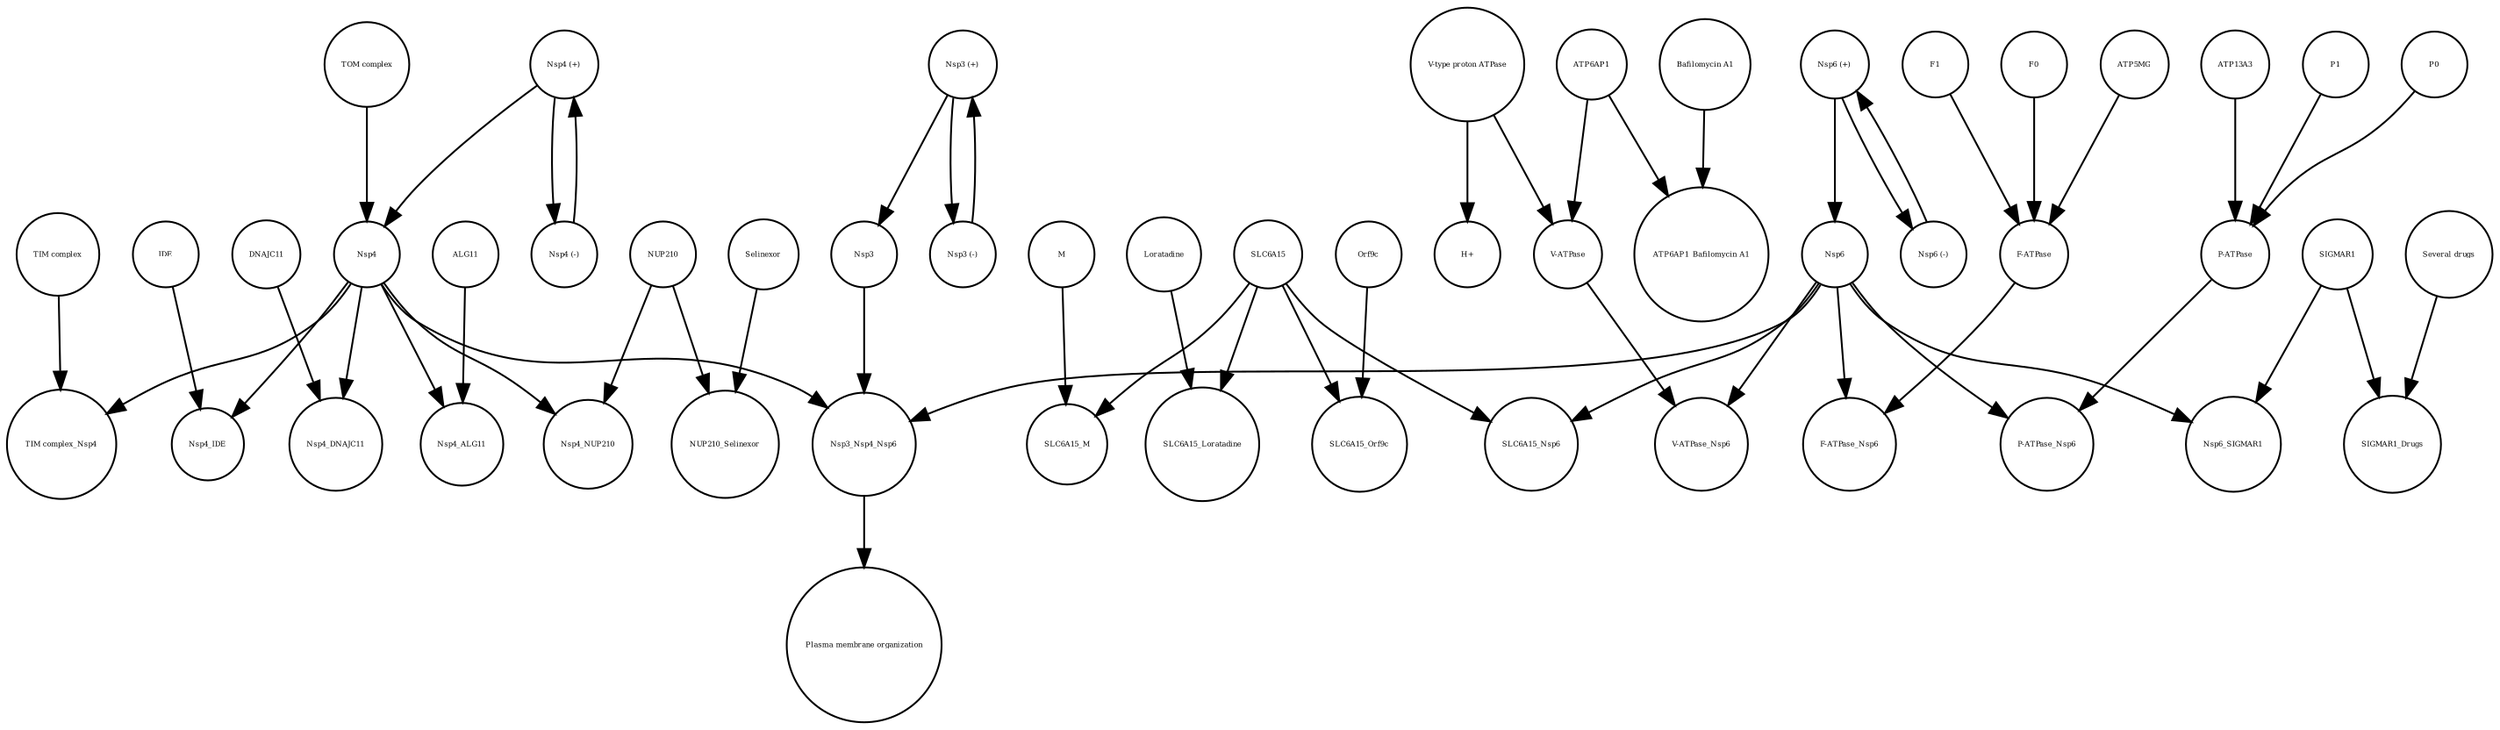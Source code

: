 strict digraph  {
Nsp3_Nsp4_Nsp6 [annotation="urn_miriam_pubmed_32353859|urn_miriam_pubmed_29128390|urn_miriam_doi_10.1016%2Fj.virol.2017.07.019|urn_miriam_taxonomy_694009", bipartite=0, cls=complex, fontsize=4, label=Nsp3_Nsp4_Nsp6, shape=circle];
"Plasma membrane organization" [annotation="urn_miriam_obo.go_GO%3A0007009|urn_miriam_taxonomy_694009|urn_miriam_pubmed_31226023|urn_miriam_pubmed_23943763", bipartite=0, cls=phenotype, fontsize=4, label="Plasma membrane organization", shape=circle];
Selinexor [annotation=urn_miriam_pubmed_32353859, bipartite=0, cls="simple chemical", fontsize=4, label=Selinexor, shape=circle];
P0 [annotation="", bipartite=0, cls=complex, fontsize=4, label=P0, shape=circle];
SIGMAR1 [annotation="urn_miriam_uniprot_Q99720|urn_miriam_doi_10.1074%2Fjbc.272.43.27107|urn_miriam_pubmed_32353859|urn_miriam_pubmed_10406945", bipartite=0, cls=macromolecule, fontsize=4, label=SIGMAR1, shape=circle];
"ATP6AP1_Bafilomycin A1" [annotation="", bipartite=0, cls=complex, fontsize=4, label="ATP6AP1_Bafilomycin A1", shape=circle];
"P-ATPase" [annotation="", bipartite=0, cls=complex, fontsize=4, label="P-ATPase", shape=circle];
NUP210_Selinexor [annotation=urn_miriam_pubmed_32353859, bipartite=0, cls=complex, fontsize=4, label=NUP210_Selinexor, shape=circle];
SLC6A15_Nsp6 [annotation=urn_miriam_pubmed_32353859, bipartite=0, cls=complex, fontsize=4, label=SLC6A15_Nsp6, shape=circle];
"V-ATPase_Nsp6" [annotation=urn_miriam_uniprot_Q15904, bipartite=0, cls=complex, fontsize=4, label="V-ATPase_Nsp6", shape=circle];
SLC6A15 [annotation="urn_miriam_pubmed_32353859|urn_miriam_uniprot_Q8IY34", bipartite=0, cls=macromolecule, fontsize=4, label=SLC6A15, shape=circle];
ALG11 [annotation="urn_miriam_uniprot_Q2TAA5|urn_miriam_pubmed_20080937", bipartite=0, cls=macromolecule, fontsize=4, label=ALG11, shape=circle];
F0 [annotation="", bipartite=0, cls=complex, fontsize=4, label=F0, shape=circle];
"Nsp3 (+)" [annotation=urn_miriam_pubmed_32353859, bipartite=0, cls="nucleic acid feature", fontsize=4, label="Nsp3 (+)", shape=circle];
ATP6AP1 [annotation="urn_miriam_uniprot_Q15904|urn_miriam_pubmed_27231034", bipartite=0, cls=macromolecule, fontsize=4, label=ATP6AP1, shape=circle];
"TIM complex_Nsp4" [annotation=urn_miriam_pubmed_32353859, bipartite=0, cls=complex, fontsize=4, label="TIM complex_Nsp4", shape=circle];
Nsp4_IDE [annotation="", bipartite=0, cls=complex, fontsize=4, label=Nsp4_IDE, shape=circle];
"Nsp3 (-)" [annotation=urn_miriam_pubmed_32353859, bipartite=0, cls="nucleic acid feature", fontsize=4, label="Nsp3 (-)", shape=circle];
"V-type proton ATPase" [annotation="urn_miriam_obo.go_GO%3A0046611", bipartite=0, cls=complex, fontsize=4, label="V-type proton ATPase", shape=circle];
"Nsp6 (-)" [annotation=urn_miriam_pubmed_32353859, bipartite=0, cls="nucleic acid feature", fontsize=4, label="Nsp6 (-)", shape=circle];
SIGMAR1_Drugs [annotation=urn_miriam_pubmed_32353859, bipartite=0, cls=complex, fontsize=4, label=SIGMAR1_Drugs, shape=circle];
Nsp4_DNAJC11 [annotation="urn_miriam_pubmed_25997101|urn_miriam_pubmed_32353859", bipartite=0, cls=complex, fontsize=4, label=Nsp4_DNAJC11, shape=circle];
"F-ATPase_Nsp6" [annotation="", bipartite=0, cls=complex, fontsize=4, label="F-ATPase_Nsp6", shape=circle];
Orf9c [annotation=urn_miriam_taxonomy_2697049, bipartite=0, cls=macromolecule, fontsize=4, label=Orf9c, shape=circle];
ATP5MG [annotation=urn_miriam_uniprot_O75964, bipartite=0, cls=macromolecule, fontsize=4, label=ATP5MG, shape=circle];
DNAJC11 [annotation="urn_miriam_uniprot_Q9NVH1|urn_miriam_pubmed_32353859|urn_miriam_pubmed_25997101", bipartite=0, cls=macromolecule, fontsize=4, label=DNAJC11, shape=circle];
"P-ATPase_Nsp6" [annotation="", bipartite=0, cls=complex, fontsize=4, label="P-ATPase_Nsp6", shape=circle];
Nsp4 [annotation="urn_miriam_ncbiprotein_BCD58761|urn_miriam_taxonomy_2697049", bipartite=0, cls=macromolecule, fontsize=4, label=Nsp4, shape=circle];
SLC6A15_M [annotation=urn_miriam_pubmed_32353859, bipartite=0, cls=complex, fontsize=4, label=SLC6A15_M, shape=circle];
"Nsp6 (+)" [annotation=urn_miriam_pubmed_32353859, bipartite=0, cls="nucleic acid feature", fontsize=4, label="Nsp6 (+)", shape=circle];
Nsp4_ALG11 [annotation=urn_miriam_pubmed_20080937, bipartite=0, cls=complex, fontsize=4, label=Nsp4_ALG11, shape=circle];
"TIM complex" [annotation="", bipartite=0, cls=complex, fontsize=4, label="TIM complex", shape=circle];
ATP13A3 [annotation=urn_miriam_uniprot_Q9H7F0, bipartite=0, cls=macromolecule, fontsize=4, label=ATP13A3, shape=circle];
"H+" [annotation="urn_miriam_obo.chebi_CHEBI%3A15378", bipartite=0, cls="simple chemical", fontsize=4, label="H+", shape=circle];
SLC6A15_Loratadine [annotation="", bipartite=0, cls=complex, fontsize=4, label=SLC6A15_Loratadine, shape=circle];
Nsp3 [annotation="urn_miriam_taxonomy_2697049|urn_miriam_pubmed_32353859", bipartite=0, cls=macromolecule, fontsize=4, label=Nsp3, shape=circle];
"Nsp4 (+)" [annotation=urn_miriam_pubmed_32353859, bipartite=0, cls="nucleic acid feature", fontsize=4, label="Nsp4 (+)", shape=circle];
"V-ATPase" [annotation=urn_miriam_uniprot_Q15904, bipartite=0, cls=complex, fontsize=4, label="V-ATPase", shape=circle];
"TOM complex" [annotation="", bipartite=0, cls=complex, fontsize=4, label="TOM complex", shape=circle];
F1 [annotation="", bipartite=0, cls=complex, fontsize=4, label=F1, shape=circle];
"Bafilomycin A1" [annotation="", bipartite=0, cls="simple chemical", fontsize=4, label="Bafilomycin A1", shape=circle];
M [annotation=urn_miriam_taxonomy_2697049, bipartite=0, cls=macromolecule, fontsize=4, label=M, shape=circle];
P1 [annotation="", bipartite=0, cls=complex, fontsize=4, label=P1, shape=circle];
IDE [annotation="urn_miriam_uniprot_P14735|urn_miriam_pubmed_32353859|urn_miriam_doi_10.1210%2Fmend-4-8-1125|urn_miriam_taxonomy_10116", bipartite=0, cls=macromolecule, fontsize=4, label=IDE, shape=circle];
Nsp6 [annotation="urn_miriam_taxonomy_2697049|urn_miriam_pubmed_32353859", bipartite=0, cls=macromolecule, fontsize=4, label=Nsp6, shape=circle];
"Several drugs" [annotation="", bipartite=0, cls="simple chemical", fontsize=4, label="Several drugs", shape=circle];
Nsp6_SIGMAR1 [annotation=urn_miriam_pubmed_10406945, bipartite=0, cls=complex, fontsize=4, label=Nsp6_SIGMAR1, shape=circle];
Loratadine [annotation=urn_miriam_pubmed_123134323, bipartite=0, cls="simple chemical", fontsize=4, label=Loratadine, shape=circle];
"Nsp4 (-)" [annotation=urn_miriam_pubmed_32353859, bipartite=0, cls="nucleic acid feature", fontsize=4, label="Nsp4 (-)", shape=circle];
NUP210 [annotation="urn_miriam_uniprot_Q8TEM1|urn_miriam_pubmed_14517331", bipartite=0, cls=macromolecule, fontsize=4, label=NUP210, shape=circle];
Nsp4_NUP210 [annotation=urn_miriam_pubmed_14517331, bipartite=0, cls=complex, fontsize=4, label=Nsp4_NUP210, shape=circle];
SLC6A15_Orf9c [annotation=urn_miriam_pubmed_32353859, bipartite=0, cls=complex, fontsize=4, label=SLC6A15_Orf9c, shape=circle];
"F-ATPase" [annotation=urn_miriam_uniprot_O75964, bipartite=0, cls=complex, fontsize=4, label="F-ATPase", shape=circle];
Nsp3_Nsp4_Nsp6 -> "Plasma membrane organization"  [annotation="", interaction_type=stimulation];
Selinexor -> NUP210_Selinexor  [annotation="", interaction_type=production];
P0 -> "P-ATPase"  [annotation="", interaction_type=production];
SIGMAR1 -> Nsp6_SIGMAR1  [annotation="", interaction_type=production];
SIGMAR1 -> SIGMAR1_Drugs  [annotation="", interaction_type=production];
"P-ATPase" -> "P-ATPase_Nsp6"  [annotation="", interaction_type=production];
SLC6A15 -> SLC6A15_Loratadine  [annotation="", interaction_type=production];
SLC6A15 -> SLC6A15_M  [annotation="", interaction_type=production];
SLC6A15 -> SLC6A15_Orf9c  [annotation="", interaction_type=production];
SLC6A15 -> SLC6A15_Nsp6  [annotation="", interaction_type=production];
ALG11 -> Nsp4_ALG11  [annotation="", interaction_type=production];
F0 -> "F-ATPase"  [annotation="", interaction_type=production];
"Nsp3 (+)" -> Nsp3  [annotation="", interaction_type=production];
"Nsp3 (+)" -> "Nsp3 (-)"  [annotation="", interaction_type=production];
ATP6AP1 -> "V-ATPase"  [annotation="", interaction_type=production];
ATP6AP1 -> "ATP6AP1_Bafilomycin A1"  [annotation="", interaction_type=production];
"Nsp3 (-)" -> "Nsp3 (+)"  [annotation="", interaction_type=production];
"V-type proton ATPase" -> "H+"  [annotation=urn_miriam_pubmed_22335796, interaction_type=catalysis];
"V-type proton ATPase" -> "V-ATPase"  [annotation="", interaction_type=production];
"Nsp6 (-)" -> "Nsp6 (+)"  [annotation="", interaction_type=production];
Orf9c -> SLC6A15_Orf9c  [annotation="", interaction_type=production];
ATP5MG -> "F-ATPase"  [annotation="", interaction_type=production];
DNAJC11 -> Nsp4_DNAJC11  [annotation="", interaction_type=production];
Nsp4 -> Nsp4_NUP210  [annotation="", interaction_type=production];
Nsp4 -> Nsp4_IDE  [annotation="", interaction_type=production];
Nsp4 -> "TIM complex_Nsp4"  [annotation="", interaction_type=production];
Nsp4 -> Nsp3_Nsp4_Nsp6  [annotation="", interaction_type=production];
Nsp4 -> Nsp4_ALG11  [annotation="", interaction_type=production];
Nsp4 -> Nsp4_DNAJC11  [annotation="", interaction_type=production];
"Nsp6 (+)" -> "Nsp6 (-)"  [annotation="", interaction_type=production];
"Nsp6 (+)" -> Nsp6  [annotation="", interaction_type=production];
"TIM complex" -> "TIM complex_Nsp4"  [annotation="", interaction_type=production];
ATP13A3 -> "P-ATPase"  [annotation="", interaction_type=production];
Nsp3 -> Nsp3_Nsp4_Nsp6  [annotation="", interaction_type=production];
"Nsp4 (+)" -> Nsp4  [annotation="", interaction_type=production];
"Nsp4 (+)" -> "Nsp4 (-)"  [annotation="", interaction_type=production];
"V-ATPase" -> "V-ATPase_Nsp6"  [annotation="", interaction_type=production];
"TOM complex" -> Nsp4  [annotation="urn_miriam_pubmed_32353859|urn_miriam_taxonomy_2697049", interaction_type=stimulation];
F1 -> "F-ATPase"  [annotation="", interaction_type=production];
"Bafilomycin A1" -> "ATP6AP1_Bafilomycin A1"  [annotation="", interaction_type=production];
M -> SLC6A15_M  [annotation="", interaction_type=production];
P1 -> "P-ATPase"  [annotation="", interaction_type=production];
IDE -> Nsp4_IDE  [annotation="", interaction_type=production];
Nsp6 -> "V-ATPase_Nsp6"  [annotation="", interaction_type=production];
Nsp6 -> "F-ATPase_Nsp6"  [annotation="", interaction_type=production];
Nsp6 -> "P-ATPase_Nsp6"  [annotation="", interaction_type=production];
Nsp6 -> Nsp6_SIGMAR1  [annotation="", interaction_type=production];
Nsp6 -> Nsp3_Nsp4_Nsp6  [annotation="", interaction_type=production];
Nsp6 -> SLC6A15_Nsp6  [annotation="", interaction_type=production];
"Several drugs" -> SIGMAR1_Drugs  [annotation="", interaction_type=production];
Loratadine -> SLC6A15_Loratadine  [annotation="", interaction_type=production];
"Nsp4 (-)" -> "Nsp4 (+)"  [annotation="", interaction_type=production];
NUP210 -> Nsp4_NUP210  [annotation="", interaction_type=production];
NUP210 -> NUP210_Selinexor  [annotation="", interaction_type=production];
"F-ATPase" -> "F-ATPase_Nsp6"  [annotation="", interaction_type=production];
}
